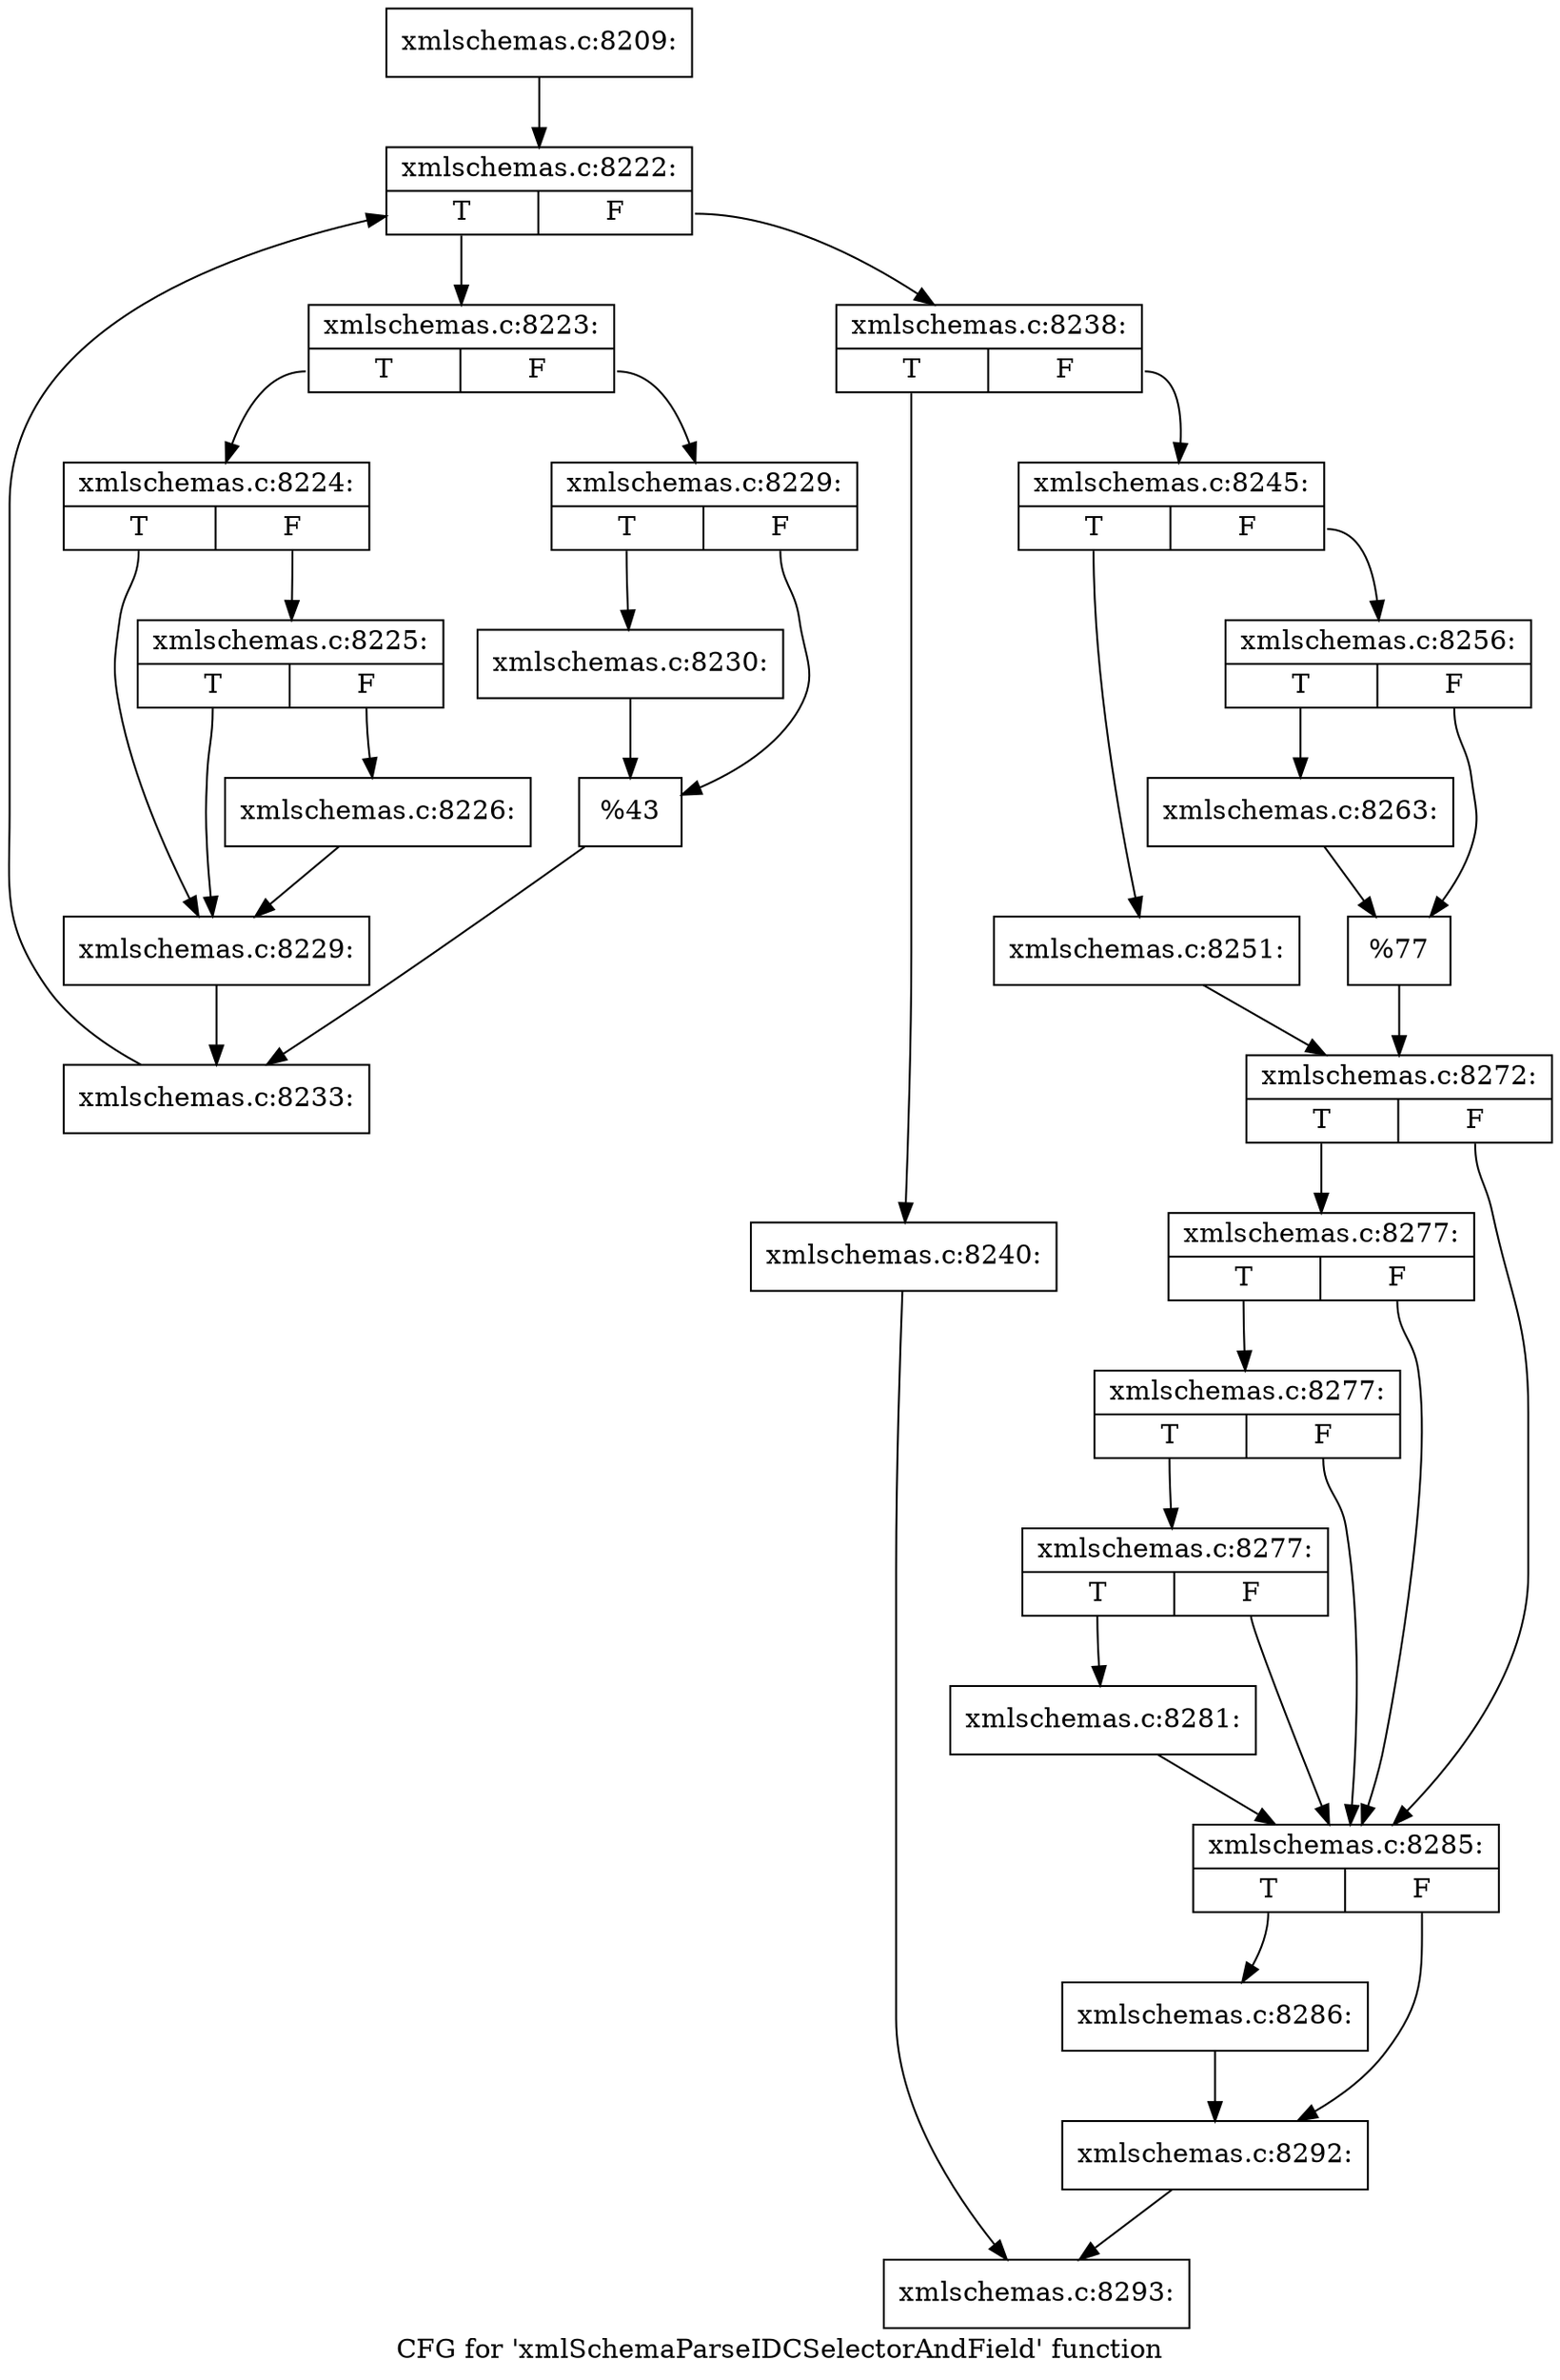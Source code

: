digraph "CFG for 'xmlSchemaParseIDCSelectorAndField' function" {
	label="CFG for 'xmlSchemaParseIDCSelectorAndField' function";

	Node0x4fe42e0 [shape=record,label="{xmlschemas.c:8209:}"];
	Node0x4fe42e0 -> Node0x4feb500;
	Node0x4feb500 [shape=record,label="{xmlschemas.c:8222:|{<s0>T|<s1>F}}"];
	Node0x4feb500:s0 -> Node0x4feb8f0;
	Node0x4feb500:s1 -> Node0x4feb720;
	Node0x4feb8f0 [shape=record,label="{xmlschemas.c:8223:|{<s0>T|<s1>F}}"];
	Node0x4feb8f0:s0 -> Node0x4febab0;
	Node0x4feb8f0:s1 -> Node0x4febb50;
	Node0x4febab0 [shape=record,label="{xmlschemas.c:8224:|{<s0>T|<s1>F}}"];
	Node0x4febab0:s0 -> Node0x4febfb0;
	Node0x4febab0:s1 -> Node0x4fec000;
	Node0x4fec000 [shape=record,label="{xmlschemas.c:8225:|{<s0>T|<s1>F}}"];
	Node0x4fec000:s0 -> Node0x4febfb0;
	Node0x4fec000:s1 -> Node0x4febf60;
	Node0x4febf60 [shape=record,label="{xmlschemas.c:8226:}"];
	Node0x4febf60 -> Node0x4febfb0;
	Node0x4febfb0 [shape=record,label="{xmlschemas.c:8229:}"];
	Node0x4febfb0 -> Node0x4febb00;
	Node0x4febb50 [shape=record,label="{xmlschemas.c:8229:|{<s0>T|<s1>F}}"];
	Node0x4febb50:s0 -> Node0x4fecf00;
	Node0x4febb50:s1 -> Node0x4fecf50;
	Node0x4fecf00 [shape=record,label="{xmlschemas.c:8230:}"];
	Node0x4fecf00 -> Node0x4fecf50;
	Node0x4fecf50 [shape=record,label="{%43}"];
	Node0x4fecf50 -> Node0x4febb00;
	Node0x4febb00 [shape=record,label="{xmlschemas.c:8233:}"];
	Node0x4febb00 -> Node0x4feb500;
	Node0x4feb720 [shape=record,label="{xmlschemas.c:8238:|{<s0>T|<s1>F}}"];
	Node0x4feb720:s0 -> Node0x4fee030;
	Node0x4feb720:s1 -> Node0x4fee080;
	Node0x4fee030 [shape=record,label="{xmlschemas.c:8240:}"];
	Node0x4fee030 -> Node0x4fe9c20;
	Node0x4fee080 [shape=record,label="{xmlschemas.c:8245:|{<s0>T|<s1>F}}"];
	Node0x4fee080:s0 -> Node0x4feee40;
	Node0x4fee080:s1 -> Node0x4feeee0;
	Node0x4feee40 [shape=record,label="{xmlschemas.c:8251:}"];
	Node0x4feee40 -> Node0x4feee90;
	Node0x4feeee0 [shape=record,label="{xmlschemas.c:8256:|{<s0>T|<s1>F}}"];
	Node0x4feeee0:s0 -> Node0x4fefb10;
	Node0x4feeee0:s1 -> Node0x4fefb60;
	Node0x4fefb10 [shape=record,label="{xmlschemas.c:8263:}"];
	Node0x4fefb10 -> Node0x4fefb60;
	Node0x4fefb60 [shape=record,label="{%77}"];
	Node0x4fefb60 -> Node0x4feee90;
	Node0x4feee90 [shape=record,label="{xmlschemas.c:8272:|{<s0>T|<s1>F}}"];
	Node0x4feee90:s0 -> Node0x4ff1290;
	Node0x4feee90:s1 -> Node0x4ff1170;
	Node0x4ff1290 [shape=record,label="{xmlschemas.c:8277:|{<s0>T|<s1>F}}"];
	Node0x4ff1290:s0 -> Node0x4ff1240;
	Node0x4ff1290:s1 -> Node0x4ff1170;
	Node0x4ff1240 [shape=record,label="{xmlschemas.c:8277:|{<s0>T|<s1>F}}"];
	Node0x4ff1240:s0 -> Node0x4ff11c0;
	Node0x4ff1240:s1 -> Node0x4ff1170;
	Node0x4ff11c0 [shape=record,label="{xmlschemas.c:8277:|{<s0>T|<s1>F}}"];
	Node0x4ff11c0:s0 -> Node0x4ff1120;
	Node0x4ff11c0:s1 -> Node0x4ff1170;
	Node0x4ff1120 [shape=record,label="{xmlschemas.c:8281:}"];
	Node0x4ff1120 -> Node0x4ff1170;
	Node0x4ff1170 [shape=record,label="{xmlschemas.c:8285:|{<s0>T|<s1>F}}"];
	Node0x4ff1170:s0 -> Node0x4ff26e0;
	Node0x4ff1170:s1 -> Node0x4ff2730;
	Node0x4ff26e0 [shape=record,label="{xmlschemas.c:8286:}"];
	Node0x4ff26e0 -> Node0x4ff2730;
	Node0x4ff2730 [shape=record,label="{xmlschemas.c:8292:}"];
	Node0x4ff2730 -> Node0x4fe9c20;
	Node0x4fe9c20 [shape=record,label="{xmlschemas.c:8293:}"];
}
